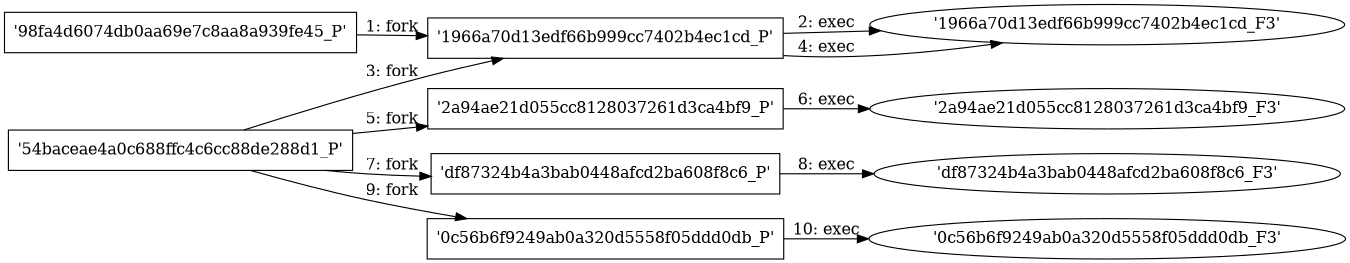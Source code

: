 digraph "D:\Learning\Paper\apt\基于CTI的攻击预警\Dataset\攻击图\ASGfromALLCTI\Samba Vulnerability Dancing Its Way to a Network Near You.dot" {
rankdir="LR"
size="9"
fixedsize="false"
splines="true"
nodesep=0.3
ranksep=0
fontsize=10
overlap="scalexy"
engine= "neato"
	"'98fa4d6074db0aa69e7c8aa8a939fe45_P'" [node_type=Process shape=box]
	"'1966a70d13edf66b999cc7402b4ec1cd_P'" [node_type=Process shape=box]
	"'98fa4d6074db0aa69e7c8aa8a939fe45_P'" -> "'1966a70d13edf66b999cc7402b4ec1cd_P'" [label="1: fork"]
	"'1966a70d13edf66b999cc7402b4ec1cd_P'" [node_type=Process shape=box]
	"'1966a70d13edf66b999cc7402b4ec1cd_F3'" [node_type=File shape=ellipse]
	"'1966a70d13edf66b999cc7402b4ec1cd_P'" -> "'1966a70d13edf66b999cc7402b4ec1cd_F3'" [label="2: exec"]
	"'54baceae4a0c688ffc4c6cc88de288d1_P'" [node_type=Process shape=box]
	"'1966a70d13edf66b999cc7402b4ec1cd_P'" [node_type=Process shape=box]
	"'54baceae4a0c688ffc4c6cc88de288d1_P'" -> "'1966a70d13edf66b999cc7402b4ec1cd_P'" [label="3: fork"]
	"'1966a70d13edf66b999cc7402b4ec1cd_P'" [node_type=Process shape=box]
	"'1966a70d13edf66b999cc7402b4ec1cd_F3'" [node_type=File shape=ellipse]
	"'1966a70d13edf66b999cc7402b4ec1cd_P'" -> "'1966a70d13edf66b999cc7402b4ec1cd_F3'" [label="4: exec"]
	"'54baceae4a0c688ffc4c6cc88de288d1_P'" [node_type=Process shape=box]
	"'2a94ae21d055cc8128037261d3ca4bf9_P'" [node_type=Process shape=box]
	"'54baceae4a0c688ffc4c6cc88de288d1_P'" -> "'2a94ae21d055cc8128037261d3ca4bf9_P'" [label="5: fork"]
	"'2a94ae21d055cc8128037261d3ca4bf9_P'" [node_type=Process shape=box]
	"'2a94ae21d055cc8128037261d3ca4bf9_F3'" [node_type=File shape=ellipse]
	"'2a94ae21d055cc8128037261d3ca4bf9_P'" -> "'2a94ae21d055cc8128037261d3ca4bf9_F3'" [label="6: exec"]
	"'54baceae4a0c688ffc4c6cc88de288d1_P'" [node_type=Process shape=box]
	"'df87324b4a3bab0448afcd2ba608f8c6_P'" [node_type=Process shape=box]
	"'54baceae4a0c688ffc4c6cc88de288d1_P'" -> "'df87324b4a3bab0448afcd2ba608f8c6_P'" [label="7: fork"]
	"'df87324b4a3bab0448afcd2ba608f8c6_P'" [node_type=Process shape=box]
	"'df87324b4a3bab0448afcd2ba608f8c6_F3'" [node_type=File shape=ellipse]
	"'df87324b4a3bab0448afcd2ba608f8c6_P'" -> "'df87324b4a3bab0448afcd2ba608f8c6_F3'" [label="8: exec"]
	"'54baceae4a0c688ffc4c6cc88de288d1_P'" [node_type=Process shape=box]
	"'0c56b6f9249ab0a320d5558f05ddd0db_P'" [node_type=Process shape=box]
	"'54baceae4a0c688ffc4c6cc88de288d1_P'" -> "'0c56b6f9249ab0a320d5558f05ddd0db_P'" [label="9: fork"]
	"'0c56b6f9249ab0a320d5558f05ddd0db_P'" [node_type=Process shape=box]
	"'0c56b6f9249ab0a320d5558f05ddd0db_F3'" [node_type=File shape=ellipse]
	"'0c56b6f9249ab0a320d5558f05ddd0db_P'" -> "'0c56b6f9249ab0a320d5558f05ddd0db_F3'" [label="10: exec"]
}
